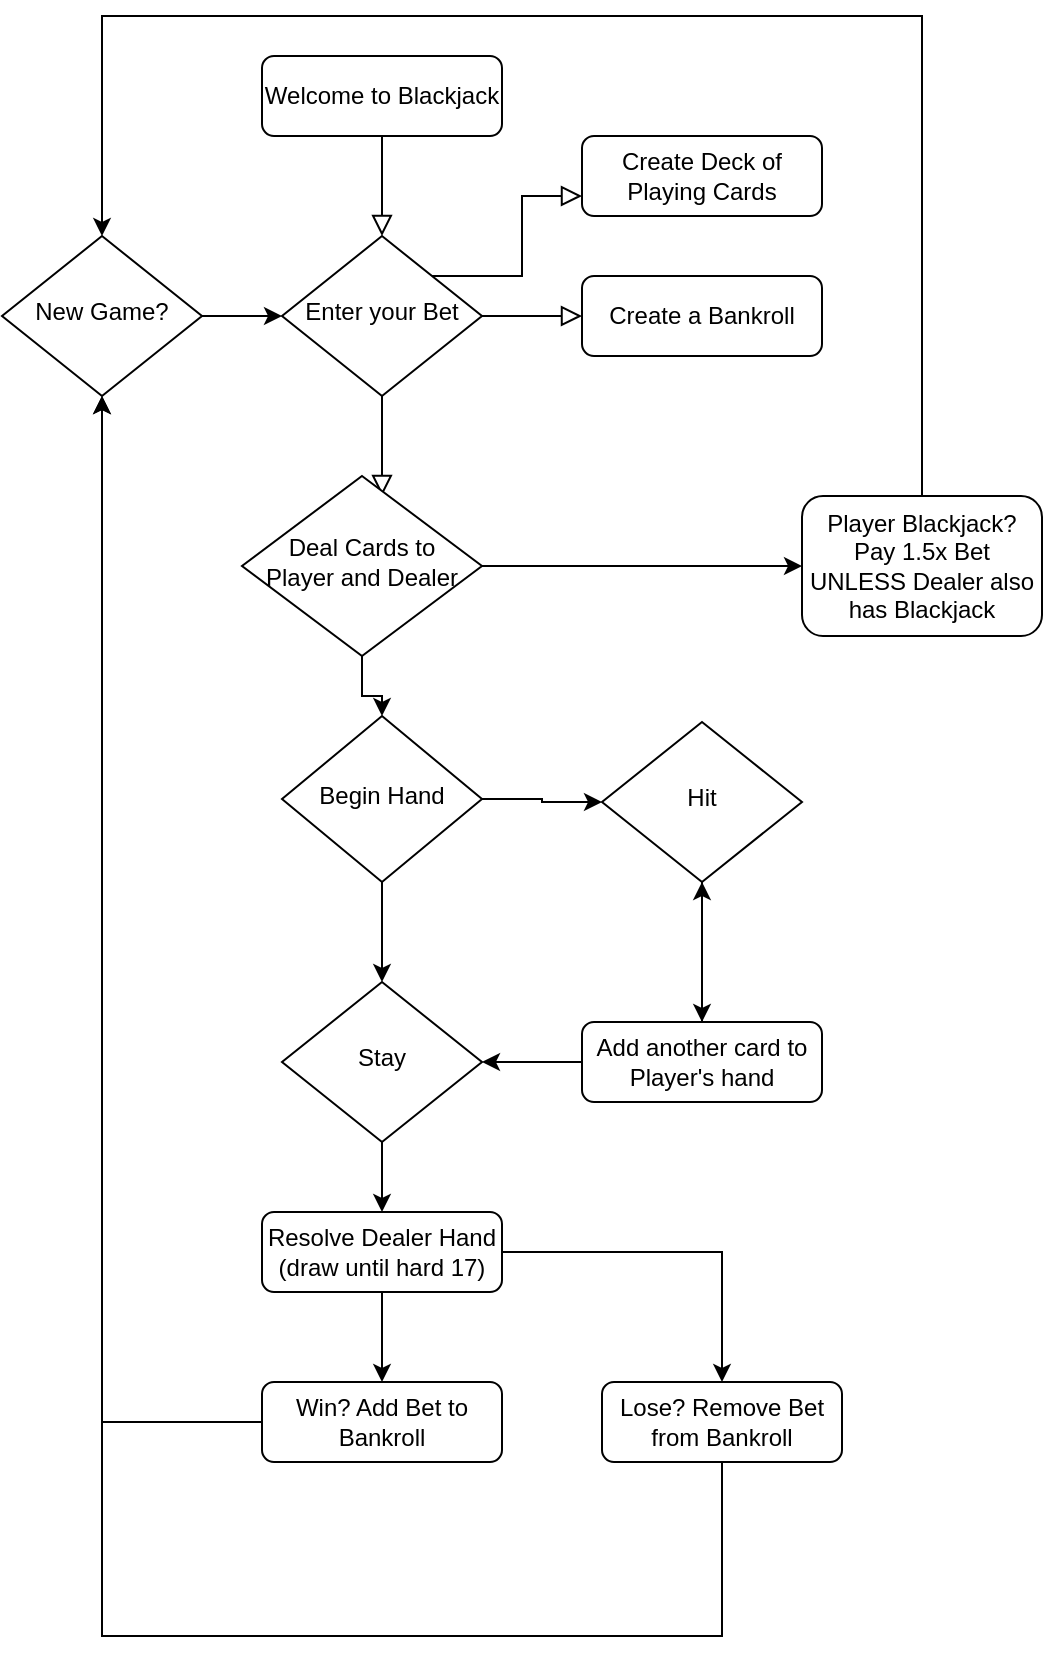 <mxfile version="26.0.12">
  <diagram id="C5RBs43oDa-KdzZeNtuy" name="Page-1">
    <mxGraphModel dx="792" dy="1139" grid="1" gridSize="10" guides="1" tooltips="1" connect="1" arrows="1" fold="1" page="1" pageScale="1" pageWidth="827" pageHeight="1169" math="0" shadow="0">
      <root>
        <mxCell id="WIyWlLk6GJQsqaUBKTNV-0" />
        <mxCell id="WIyWlLk6GJQsqaUBKTNV-1" parent="WIyWlLk6GJQsqaUBKTNV-0" />
        <mxCell id="WIyWlLk6GJQsqaUBKTNV-2" value="" style="rounded=0;html=1;jettySize=auto;orthogonalLoop=1;fontSize=11;endArrow=block;endFill=0;endSize=8;strokeWidth=1;shadow=0;labelBackgroundColor=none;edgeStyle=orthogonalEdgeStyle;" parent="WIyWlLk6GJQsqaUBKTNV-1" source="WIyWlLk6GJQsqaUBKTNV-3" target="WIyWlLk6GJQsqaUBKTNV-6" edge="1">
          <mxGeometry relative="1" as="geometry" />
        </mxCell>
        <mxCell id="WIyWlLk6GJQsqaUBKTNV-3" value="Welcome to Blackjack" style="rounded=1;whiteSpace=wrap;html=1;fontSize=12;glass=0;strokeWidth=1;shadow=0;" parent="WIyWlLk6GJQsqaUBKTNV-1" vertex="1">
          <mxGeometry x="160" y="80" width="120" height="40" as="geometry" />
        </mxCell>
        <mxCell id="WIyWlLk6GJQsqaUBKTNV-4" value="" style="rounded=0;html=1;jettySize=auto;orthogonalLoop=1;fontSize=11;endArrow=block;endFill=0;endSize=8;strokeWidth=1;shadow=0;labelBackgroundColor=none;edgeStyle=orthogonalEdgeStyle;" parent="WIyWlLk6GJQsqaUBKTNV-1" source="WIyWlLk6GJQsqaUBKTNV-6" edge="1">
          <mxGeometry y="20" relative="1" as="geometry">
            <mxPoint as="offset" />
            <mxPoint x="220" y="300" as="targetPoint" />
          </mxGeometry>
        </mxCell>
        <mxCell id="WIyWlLk6GJQsqaUBKTNV-5" value="" style="edgeStyle=orthogonalEdgeStyle;rounded=0;html=1;jettySize=auto;orthogonalLoop=1;fontSize=11;endArrow=block;endFill=0;endSize=8;strokeWidth=1;shadow=0;labelBackgroundColor=none;" parent="WIyWlLk6GJQsqaUBKTNV-1" source="WIyWlLk6GJQsqaUBKTNV-6" target="WIyWlLk6GJQsqaUBKTNV-7" edge="1">
          <mxGeometry y="10" relative="1" as="geometry">
            <mxPoint as="offset" />
          </mxGeometry>
        </mxCell>
        <mxCell id="WIyWlLk6GJQsqaUBKTNV-6" value="Enter your Bet" style="rhombus;whiteSpace=wrap;html=1;shadow=0;fontFamily=Helvetica;fontSize=12;align=center;strokeWidth=1;spacing=6;spacingTop=-4;" parent="WIyWlLk6GJQsqaUBKTNV-1" vertex="1">
          <mxGeometry x="170" y="170" width="100" height="80" as="geometry" />
        </mxCell>
        <mxCell id="WIyWlLk6GJQsqaUBKTNV-7" value="Create a Bankroll" style="rounded=1;whiteSpace=wrap;html=1;fontSize=12;glass=0;strokeWidth=1;shadow=0;" parent="WIyWlLk6GJQsqaUBKTNV-1" vertex="1">
          <mxGeometry x="320" y="190" width="120" height="40" as="geometry" />
        </mxCell>
        <mxCell id="AQsaTnccCab8mV_OQ3tu-0" value="Create Deck of Playing Cards" style="rounded=1;whiteSpace=wrap;html=1;fontSize=12;glass=0;strokeWidth=1;shadow=0;" vertex="1" parent="WIyWlLk6GJQsqaUBKTNV-1">
          <mxGeometry x="320" y="120" width="120" height="40" as="geometry" />
        </mxCell>
        <mxCell id="AQsaTnccCab8mV_OQ3tu-6" value="" style="edgeStyle=orthogonalEdgeStyle;rounded=0;orthogonalLoop=1;jettySize=auto;html=1;" edge="1" parent="WIyWlLk6GJQsqaUBKTNV-1" source="AQsaTnccCab8mV_OQ3tu-2" target="AQsaTnccCab8mV_OQ3tu-3">
          <mxGeometry relative="1" as="geometry" />
        </mxCell>
        <mxCell id="AQsaTnccCab8mV_OQ3tu-7" value="" style="edgeStyle=orthogonalEdgeStyle;rounded=0;orthogonalLoop=1;jettySize=auto;html=1;" edge="1" parent="WIyWlLk6GJQsqaUBKTNV-1" source="AQsaTnccCab8mV_OQ3tu-2" target="AQsaTnccCab8mV_OQ3tu-4">
          <mxGeometry relative="1" as="geometry" />
        </mxCell>
        <mxCell id="AQsaTnccCab8mV_OQ3tu-2" value="Begin Hand" style="rhombus;whiteSpace=wrap;html=1;shadow=0;fontFamily=Helvetica;fontSize=12;align=center;strokeWidth=1;spacing=6;spacingTop=-4;" vertex="1" parent="WIyWlLk6GJQsqaUBKTNV-1">
          <mxGeometry x="170" y="410" width="100" height="83" as="geometry" />
        </mxCell>
        <mxCell id="AQsaTnccCab8mV_OQ3tu-14" value="" style="edgeStyle=orthogonalEdgeStyle;rounded=0;orthogonalLoop=1;jettySize=auto;html=1;" edge="1" parent="WIyWlLk6GJQsqaUBKTNV-1" source="AQsaTnccCab8mV_OQ3tu-3" target="AQsaTnccCab8mV_OQ3tu-13">
          <mxGeometry relative="1" as="geometry" />
        </mxCell>
        <mxCell id="AQsaTnccCab8mV_OQ3tu-3" value="Stay" style="rhombus;whiteSpace=wrap;html=1;shadow=0;fontFamily=Helvetica;fontSize=12;align=center;strokeWidth=1;spacing=6;spacingTop=-4;" vertex="1" parent="WIyWlLk6GJQsqaUBKTNV-1">
          <mxGeometry x="170" y="543" width="100" height="80" as="geometry" />
        </mxCell>
        <mxCell id="AQsaTnccCab8mV_OQ3tu-11" value="" style="edgeStyle=orthogonalEdgeStyle;rounded=0;orthogonalLoop=1;jettySize=auto;html=1;" edge="1" parent="WIyWlLk6GJQsqaUBKTNV-1" source="AQsaTnccCab8mV_OQ3tu-4" target="AQsaTnccCab8mV_OQ3tu-9">
          <mxGeometry relative="1" as="geometry" />
        </mxCell>
        <mxCell id="AQsaTnccCab8mV_OQ3tu-4" value="Hit" style="rhombus;whiteSpace=wrap;html=1;shadow=0;fontFamily=Helvetica;fontSize=12;align=center;strokeWidth=1;spacing=6;spacingTop=-4;" vertex="1" parent="WIyWlLk6GJQsqaUBKTNV-1">
          <mxGeometry x="330" y="413" width="100" height="80" as="geometry" />
        </mxCell>
        <mxCell id="AQsaTnccCab8mV_OQ3tu-5" value="" style="edgeStyle=orthogonalEdgeStyle;rounded=0;html=1;jettySize=auto;orthogonalLoop=1;fontSize=11;endArrow=block;endFill=0;endSize=8;strokeWidth=1;shadow=0;labelBackgroundColor=none;entryX=0;entryY=0.75;entryDx=0;entryDy=0;exitX=1;exitY=0;exitDx=0;exitDy=0;" edge="1" parent="WIyWlLk6GJQsqaUBKTNV-1" source="WIyWlLk6GJQsqaUBKTNV-6" target="AQsaTnccCab8mV_OQ3tu-0">
          <mxGeometry y="10" relative="1" as="geometry">
            <mxPoint as="offset" />
            <mxPoint x="280" y="220" as="sourcePoint" />
            <mxPoint x="330" y="220" as="targetPoint" />
            <Array as="points">
              <mxPoint x="290" y="190" />
              <mxPoint x="290" y="150" />
            </Array>
          </mxGeometry>
        </mxCell>
        <mxCell id="AQsaTnccCab8mV_OQ3tu-10" value="" style="edgeStyle=orthogonalEdgeStyle;rounded=0;orthogonalLoop=1;jettySize=auto;html=1;" edge="1" parent="WIyWlLk6GJQsqaUBKTNV-1" source="AQsaTnccCab8mV_OQ3tu-9" target="AQsaTnccCab8mV_OQ3tu-4">
          <mxGeometry relative="1" as="geometry" />
        </mxCell>
        <mxCell id="AQsaTnccCab8mV_OQ3tu-12" value="" style="edgeStyle=orthogonalEdgeStyle;rounded=0;orthogonalLoop=1;jettySize=auto;html=1;" edge="1" parent="WIyWlLk6GJQsqaUBKTNV-1" source="AQsaTnccCab8mV_OQ3tu-9" target="AQsaTnccCab8mV_OQ3tu-3">
          <mxGeometry relative="1" as="geometry" />
        </mxCell>
        <mxCell id="AQsaTnccCab8mV_OQ3tu-9" value="Add another card to Player&#39;s hand" style="rounded=1;whiteSpace=wrap;html=1;fontSize=12;glass=0;strokeWidth=1;shadow=0;" vertex="1" parent="WIyWlLk6GJQsqaUBKTNV-1">
          <mxGeometry x="320" y="563" width="120" height="40" as="geometry" />
        </mxCell>
        <mxCell id="AQsaTnccCab8mV_OQ3tu-16" value="" style="edgeStyle=orthogonalEdgeStyle;rounded=0;orthogonalLoop=1;jettySize=auto;html=1;" edge="1" parent="WIyWlLk6GJQsqaUBKTNV-1" source="AQsaTnccCab8mV_OQ3tu-13" target="AQsaTnccCab8mV_OQ3tu-15">
          <mxGeometry relative="1" as="geometry" />
        </mxCell>
        <mxCell id="AQsaTnccCab8mV_OQ3tu-18" value="" style="edgeStyle=orthogonalEdgeStyle;rounded=0;orthogonalLoop=1;jettySize=auto;html=1;" edge="1" parent="WIyWlLk6GJQsqaUBKTNV-1" source="AQsaTnccCab8mV_OQ3tu-13" target="AQsaTnccCab8mV_OQ3tu-17">
          <mxGeometry relative="1" as="geometry" />
        </mxCell>
        <mxCell id="AQsaTnccCab8mV_OQ3tu-13" value="Resolve Dealer Hand (draw until hard 17)" style="rounded=1;whiteSpace=wrap;html=1;fontSize=12;glass=0;strokeWidth=1;shadow=0;" vertex="1" parent="WIyWlLk6GJQsqaUBKTNV-1">
          <mxGeometry x="160" y="658" width="120" height="40" as="geometry" />
        </mxCell>
        <mxCell id="AQsaTnccCab8mV_OQ3tu-26" value="" style="edgeStyle=orthogonalEdgeStyle;rounded=0;orthogonalLoop=1;jettySize=auto;html=1;" edge="1" parent="WIyWlLk6GJQsqaUBKTNV-1" source="AQsaTnccCab8mV_OQ3tu-15" target="AQsaTnccCab8mV_OQ3tu-24">
          <mxGeometry relative="1" as="geometry" />
        </mxCell>
        <mxCell id="AQsaTnccCab8mV_OQ3tu-15" value="Win? Add Bet to Bankroll" style="rounded=1;whiteSpace=wrap;html=1;fontSize=12;glass=0;strokeWidth=1;shadow=0;" vertex="1" parent="WIyWlLk6GJQsqaUBKTNV-1">
          <mxGeometry x="160" y="743" width="120" height="40" as="geometry" />
        </mxCell>
        <mxCell id="AQsaTnccCab8mV_OQ3tu-27" value="" style="edgeStyle=orthogonalEdgeStyle;rounded=0;orthogonalLoop=1;jettySize=auto;html=1;" edge="1" parent="WIyWlLk6GJQsqaUBKTNV-1" source="AQsaTnccCab8mV_OQ3tu-17" target="AQsaTnccCab8mV_OQ3tu-24">
          <mxGeometry relative="1" as="geometry">
            <Array as="points">
              <mxPoint x="390" y="870" />
              <mxPoint x="80" y="870" />
            </Array>
          </mxGeometry>
        </mxCell>
        <mxCell id="AQsaTnccCab8mV_OQ3tu-17" value="Lose? Remove Bet from Bankroll" style="rounded=1;whiteSpace=wrap;html=1;fontSize=12;glass=0;strokeWidth=1;shadow=0;" vertex="1" parent="WIyWlLk6GJQsqaUBKTNV-1">
          <mxGeometry x="330" y="743" width="120" height="40" as="geometry" />
        </mxCell>
        <mxCell id="AQsaTnccCab8mV_OQ3tu-22" value="" style="edgeStyle=orthogonalEdgeStyle;rounded=0;orthogonalLoop=1;jettySize=auto;html=1;" edge="1" parent="WIyWlLk6GJQsqaUBKTNV-1" source="AQsaTnccCab8mV_OQ3tu-20" target="AQsaTnccCab8mV_OQ3tu-21">
          <mxGeometry relative="1" as="geometry" />
        </mxCell>
        <mxCell id="AQsaTnccCab8mV_OQ3tu-23" value="" style="edgeStyle=orthogonalEdgeStyle;rounded=0;orthogonalLoop=1;jettySize=auto;html=1;" edge="1" parent="WIyWlLk6GJQsqaUBKTNV-1" source="AQsaTnccCab8mV_OQ3tu-20" target="AQsaTnccCab8mV_OQ3tu-2">
          <mxGeometry relative="1" as="geometry" />
        </mxCell>
        <mxCell id="AQsaTnccCab8mV_OQ3tu-20" value="Deal Cards to Player and Dealer" style="rhombus;whiteSpace=wrap;html=1;shadow=0;fontFamily=Helvetica;fontSize=12;align=center;strokeWidth=1;spacing=6;spacingTop=-4;" vertex="1" parent="WIyWlLk6GJQsqaUBKTNV-1">
          <mxGeometry x="150" y="290" width="120" height="90" as="geometry" />
        </mxCell>
        <mxCell id="AQsaTnccCab8mV_OQ3tu-25" value="" style="edgeStyle=orthogonalEdgeStyle;rounded=0;orthogonalLoop=1;jettySize=auto;html=1;" edge="1" parent="WIyWlLk6GJQsqaUBKTNV-1" source="AQsaTnccCab8mV_OQ3tu-21" target="AQsaTnccCab8mV_OQ3tu-24">
          <mxGeometry relative="1" as="geometry">
            <Array as="points">
              <mxPoint x="490" y="60" />
              <mxPoint x="80" y="60" />
            </Array>
          </mxGeometry>
        </mxCell>
        <mxCell id="AQsaTnccCab8mV_OQ3tu-21" value="Player Blackjack? Pay 1.5x Bet UNLESS Dealer also has Blackjack" style="rounded=1;whiteSpace=wrap;html=1;fontSize=12;glass=0;strokeWidth=1;shadow=0;" vertex="1" parent="WIyWlLk6GJQsqaUBKTNV-1">
          <mxGeometry x="430" y="300" width="120" height="70" as="geometry" />
        </mxCell>
        <mxCell id="AQsaTnccCab8mV_OQ3tu-30" value="" style="edgeStyle=orthogonalEdgeStyle;rounded=0;orthogonalLoop=1;jettySize=auto;html=1;" edge="1" parent="WIyWlLk6GJQsqaUBKTNV-1" source="AQsaTnccCab8mV_OQ3tu-24" target="WIyWlLk6GJQsqaUBKTNV-6">
          <mxGeometry relative="1" as="geometry" />
        </mxCell>
        <mxCell id="AQsaTnccCab8mV_OQ3tu-24" value="New Game?" style="rhombus;whiteSpace=wrap;html=1;shadow=0;fontFamily=Helvetica;fontSize=12;align=center;strokeWidth=1;spacing=6;spacingTop=-4;" vertex="1" parent="WIyWlLk6GJQsqaUBKTNV-1">
          <mxGeometry x="30" y="170" width="100" height="80" as="geometry" />
        </mxCell>
      </root>
    </mxGraphModel>
  </diagram>
</mxfile>
